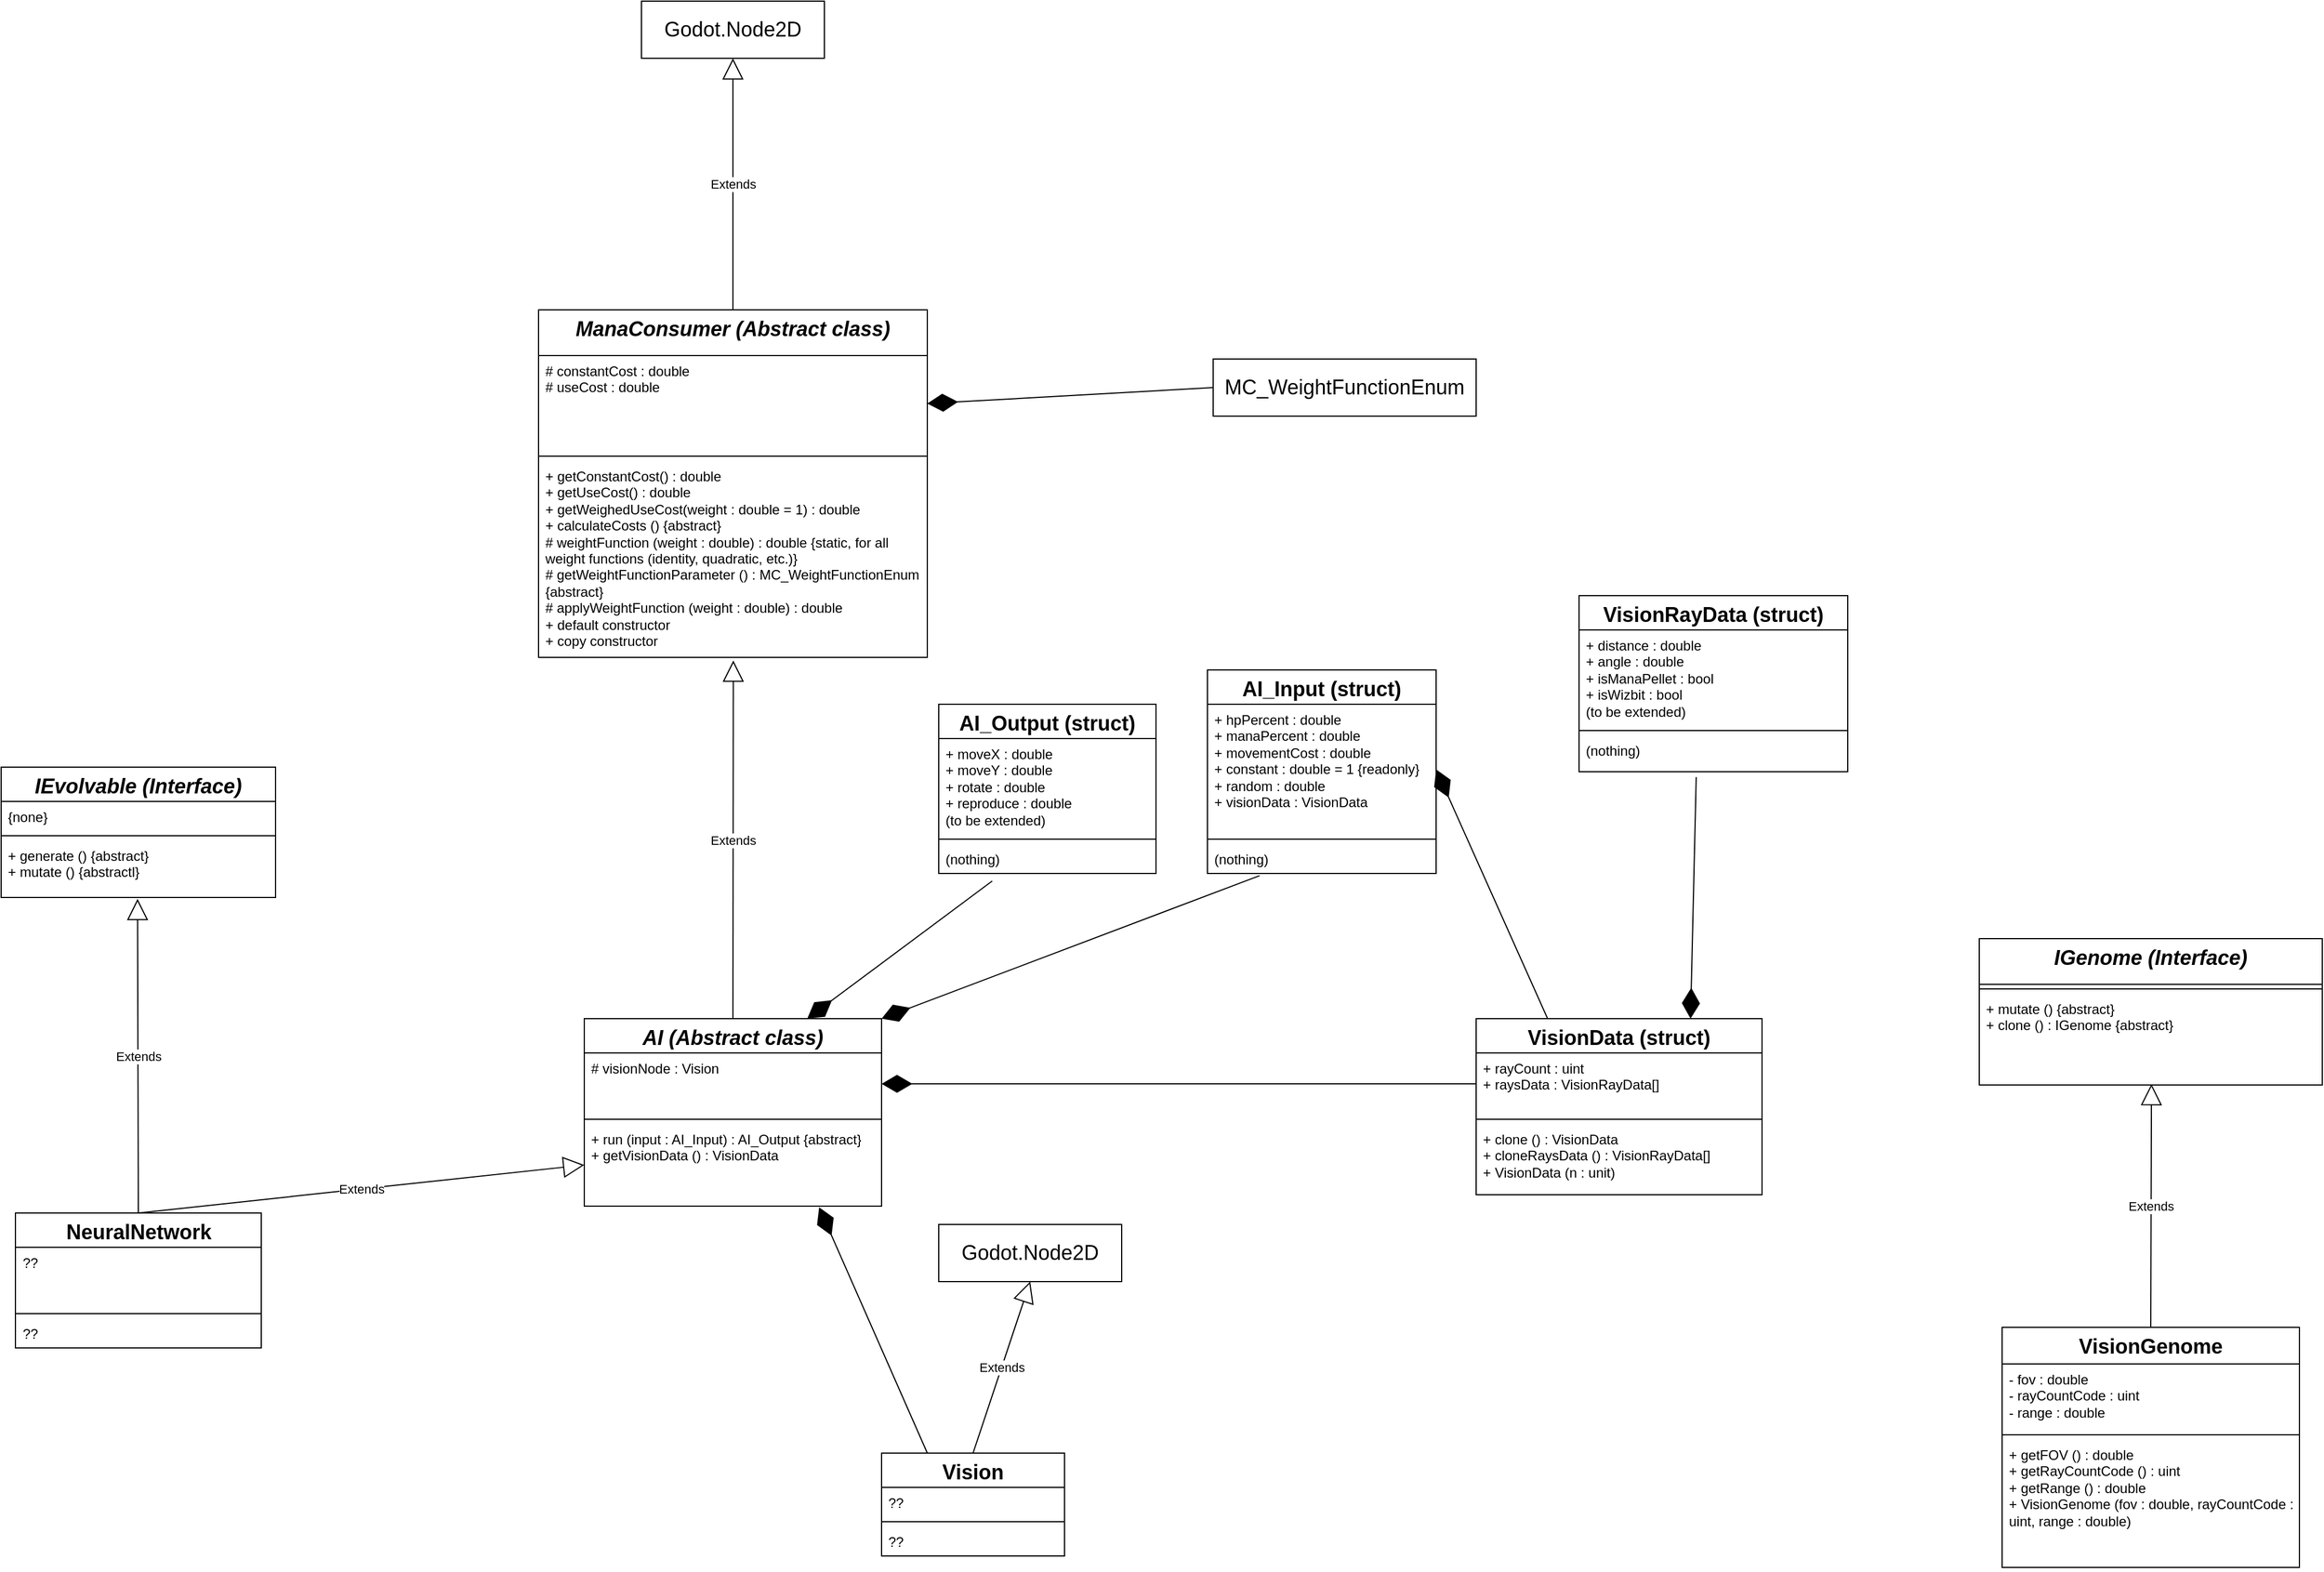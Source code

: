 <mxfile version="24.2.5" type="device">
  <diagram name="Page-1" id="7WFIXxiKZeKs0zez9FQ8">
    <mxGraphModel dx="1436" dy="844" grid="1" gridSize="10" guides="1" tooltips="1" connect="1" arrows="1" fold="1" page="1" pageScale="1" pageWidth="850" pageHeight="1100" math="0" shadow="0">
      <root>
        <mxCell id="0" />
        <mxCell id="1" parent="0" />
        <mxCell id="9O78wGGuVozdPFEIfdjM-1" value="&lt;i&gt;&lt;font style=&quot;font-size: 18px;&quot;&gt;IGenome (Interface)&lt;/font&gt;&lt;/i&gt;" style="swimlane;fontStyle=1;align=center;verticalAlign=top;childLayout=stackLayout;horizontal=1;startSize=40;horizontalStack=0;resizeParent=1;resizeParentMax=0;resizeLast=0;collapsible=1;marginBottom=0;whiteSpace=wrap;html=1;" parent="1" vertex="1">
          <mxGeometry x="1850" y="850" width="300" height="128" as="geometry" />
        </mxCell>
        <mxCell id="9O78wGGuVozdPFEIfdjM-2" value="" style="line;strokeWidth=1;fillColor=none;align=left;verticalAlign=middle;spacingTop=-1;spacingLeft=3;spacingRight=3;rotatable=0;labelPosition=right;points=[];portConstraint=eastwest;strokeColor=inherit;" parent="9O78wGGuVozdPFEIfdjM-1" vertex="1">
          <mxGeometry y="40" width="300" height="8" as="geometry" />
        </mxCell>
        <mxCell id="9O78wGGuVozdPFEIfdjM-3" value="&lt;div&gt;&lt;span style=&quot;background-color: initial;&quot;&gt;+ mutate () {abstract}&lt;/span&gt;&lt;br&gt;&lt;/div&gt;&lt;div&gt;&lt;span style=&quot;background-color: initial;&quot;&gt;+ clone () : IGenome {abstract}&lt;/span&gt;&lt;/div&gt;" style="text;strokeColor=none;fillColor=none;align=left;verticalAlign=top;spacingLeft=4;spacingRight=4;overflow=hidden;rotatable=0;points=[[0,0.5],[1,0.5]];portConstraint=eastwest;whiteSpace=wrap;html=1;" parent="9O78wGGuVozdPFEIfdjM-1" vertex="1">
          <mxGeometry y="48" width="300" height="80" as="geometry" />
        </mxCell>
        <mxCell id="9O78wGGuVozdPFEIfdjM-4" value="&lt;i&gt;&lt;font style=&quot;font-size: 18px;&quot;&gt;ManaConsumer (Abstract class)&lt;/font&gt;&lt;/i&gt;" style="swimlane;fontStyle=1;align=center;verticalAlign=top;childLayout=stackLayout;horizontal=1;startSize=40;horizontalStack=0;resizeParent=1;resizeParentMax=0;resizeLast=0;collapsible=1;marginBottom=0;whiteSpace=wrap;html=1;" parent="1" vertex="1">
          <mxGeometry x="590" y="300" width="340" height="304" as="geometry" />
        </mxCell>
        <mxCell id="9O78wGGuVozdPFEIfdjM-5" value="&lt;div&gt;# constantCost : double&lt;/div&gt;&lt;div&gt;# useCost : double&lt;/div&gt;" style="text;strokeColor=none;fillColor=none;align=left;verticalAlign=top;spacingLeft=4;spacingRight=4;overflow=hidden;rotatable=0;points=[[0,0.5],[1,0.5]];portConstraint=eastwest;whiteSpace=wrap;html=1;" parent="9O78wGGuVozdPFEIfdjM-4" vertex="1">
          <mxGeometry y="40" width="340" height="84" as="geometry" />
        </mxCell>
        <mxCell id="9O78wGGuVozdPFEIfdjM-6" value="" style="line;strokeWidth=1;fillColor=none;align=left;verticalAlign=middle;spacingTop=-1;spacingLeft=3;spacingRight=3;rotatable=0;labelPosition=right;points=[];portConstraint=eastwest;strokeColor=inherit;" parent="9O78wGGuVozdPFEIfdjM-4" vertex="1">
          <mxGeometry y="124" width="340" height="8" as="geometry" />
        </mxCell>
        <mxCell id="9O78wGGuVozdPFEIfdjM-7" value="+ getConstantCost() : double&lt;div&gt;+ getUseCost() : double&lt;br&gt;&lt;div&gt;+ getWeighedUseCost(weight : double = 1) : double&lt;/div&gt;&lt;div&gt;+ calculateCosts () {abstract}&lt;/div&gt;&lt;div&gt;# weightFunction (weight : double) : double {static, for all weight functions (identity, quadratic, etc.)}&lt;/div&gt;&lt;div&gt;# getWeightFunctionParameter () : MC_WeightFunctionEnum {abstract}&lt;/div&gt;&lt;div&gt;# applyWeightFunction (weight : double) : double&lt;/div&gt;&lt;div&gt;+ default constructor&lt;/div&gt;&lt;div&gt;+ copy constructor&lt;/div&gt;&lt;/div&gt;" style="text;strokeColor=none;fillColor=none;align=left;verticalAlign=top;spacingLeft=4;spacingRight=4;overflow=hidden;rotatable=0;points=[[0,0.5],[1,0.5]];portConstraint=eastwest;whiteSpace=wrap;html=1;" parent="9O78wGGuVozdPFEIfdjM-4" vertex="1">
          <mxGeometry y="132" width="340" height="172" as="geometry" />
        </mxCell>
        <mxCell id="9O78wGGuVozdPFEIfdjM-8" value="&lt;i&gt;&lt;font style=&quot;font-size: 18px;&quot;&gt;IEvolvable (Interface)&lt;/font&gt;&lt;/i&gt;" style="swimlane;fontStyle=1;align=center;verticalAlign=top;childLayout=stackLayout;horizontal=1;startSize=30;horizontalStack=0;resizeParent=1;resizeParentMax=0;resizeLast=0;collapsible=1;marginBottom=0;whiteSpace=wrap;html=1;" parent="1" vertex="1">
          <mxGeometry x="120" y="700" width="240" height="114" as="geometry" />
        </mxCell>
        <mxCell id="9O78wGGuVozdPFEIfdjM-9" value="{none}" style="text;strokeColor=none;fillColor=none;align=left;verticalAlign=top;spacingLeft=4;spacingRight=4;overflow=hidden;rotatable=0;points=[[0,0.5],[1,0.5]];portConstraint=eastwest;whiteSpace=wrap;html=1;" parent="9O78wGGuVozdPFEIfdjM-8" vertex="1">
          <mxGeometry y="30" width="240" height="26" as="geometry" />
        </mxCell>
        <mxCell id="9O78wGGuVozdPFEIfdjM-10" value="" style="line;strokeWidth=1;fillColor=none;align=left;verticalAlign=middle;spacingTop=-1;spacingLeft=3;spacingRight=3;rotatable=0;labelPosition=right;points=[];portConstraint=eastwest;strokeColor=inherit;" parent="9O78wGGuVozdPFEIfdjM-8" vertex="1">
          <mxGeometry y="56" width="240" height="8" as="geometry" />
        </mxCell>
        <mxCell id="9O78wGGuVozdPFEIfdjM-11" value="+ generate () {abstract}&lt;div&gt;+ mutate () {abstractl}&lt;/div&gt;" style="text;strokeColor=none;fillColor=none;align=left;verticalAlign=top;spacingLeft=4;spacingRight=4;overflow=hidden;rotatable=0;points=[[0,0.5],[1,0.5]];portConstraint=eastwest;whiteSpace=wrap;html=1;" parent="9O78wGGuVozdPFEIfdjM-8" vertex="1">
          <mxGeometry y="64" width="240" height="50" as="geometry" />
        </mxCell>
        <mxCell id="9O78wGGuVozdPFEIfdjM-12" value="&lt;font style=&quot;font-size: 18px;&quot;&gt;MC_WeightFunctionEnum&lt;/font&gt;" style="html=1;whiteSpace=wrap;" parent="1" vertex="1">
          <mxGeometry x="1180" y="343" width="230" height="50" as="geometry" />
        </mxCell>
        <mxCell id="9O78wGGuVozdPFEIfdjM-14" value="&lt;i&gt;&lt;font style=&quot;font-size: 18px;&quot;&gt;AI (Abstract class)&lt;/font&gt;&lt;/i&gt;" style="swimlane;fontStyle=1;align=center;verticalAlign=top;childLayout=stackLayout;horizontal=1;startSize=30;horizontalStack=0;resizeParent=1;resizeParentMax=0;resizeLast=0;collapsible=1;marginBottom=0;whiteSpace=wrap;html=1;" parent="1" vertex="1">
          <mxGeometry x="630" y="920" width="260" height="164" as="geometry" />
        </mxCell>
        <mxCell id="9O78wGGuVozdPFEIfdjM-15" value="&lt;div&gt;# visionNode : Vision&lt;/div&gt;" style="text;strokeColor=none;fillColor=none;align=left;verticalAlign=top;spacingLeft=4;spacingRight=4;overflow=hidden;rotatable=0;points=[[0,0.5],[1,0.5]];portConstraint=eastwest;whiteSpace=wrap;html=1;" parent="9O78wGGuVozdPFEIfdjM-14" vertex="1">
          <mxGeometry y="30" width="260" height="54" as="geometry" />
        </mxCell>
        <mxCell id="9O78wGGuVozdPFEIfdjM-16" value="" style="line;strokeWidth=1;fillColor=none;align=left;verticalAlign=middle;spacingTop=-1;spacingLeft=3;spacingRight=3;rotatable=0;labelPosition=right;points=[];portConstraint=eastwest;strokeColor=inherit;" parent="9O78wGGuVozdPFEIfdjM-14" vertex="1">
          <mxGeometry y="84" width="260" height="8" as="geometry" />
        </mxCell>
        <mxCell id="9O78wGGuVozdPFEIfdjM-17" value="+ run (input : AI_Input) : AI_Output {abstract}&lt;div&gt;+ getVisionData () : VisionData&lt;/div&gt;" style="text;strokeColor=none;fillColor=none;align=left;verticalAlign=top;spacingLeft=4;spacingRight=4;overflow=hidden;rotatable=0;points=[[0,0.5],[1,0.5]];portConstraint=eastwest;whiteSpace=wrap;html=1;" parent="9O78wGGuVozdPFEIfdjM-14" vertex="1">
          <mxGeometry y="92" width="260" height="72" as="geometry" />
        </mxCell>
        <mxCell id="9O78wGGuVozdPFEIfdjM-18" value="Extends" style="endArrow=block;endSize=16;endFill=0;html=1;rounded=0;exitX=0.5;exitY=0;exitDx=0;exitDy=0;entryX=0.501;entryY=1.016;entryDx=0;entryDy=0;entryPerimeter=0;" parent="1" source="9O78wGGuVozdPFEIfdjM-14" target="9O78wGGuVozdPFEIfdjM-7" edge="1">
          <mxGeometry width="160" relative="1" as="geometry">
            <mxPoint x="180" y="760" as="sourcePoint" />
            <mxPoint x="340" y="760" as="targetPoint" />
          </mxGeometry>
        </mxCell>
        <mxCell id="9O78wGGuVozdPFEIfdjM-19" value="Extends" style="endArrow=block;endSize=16;endFill=0;html=1;rounded=0;entryX=0.497;entryY=1.025;entryDx=0;entryDy=0;entryPerimeter=0;exitX=0.5;exitY=0;exitDx=0;exitDy=0;" parent="1" source="9O78wGGuVozdPFEIfdjM-22" target="9O78wGGuVozdPFEIfdjM-11" edge="1">
          <mxGeometry width="160" relative="1" as="geometry">
            <mxPoint x="260" y="740" as="sourcePoint" />
            <mxPoint x="190" y="630" as="targetPoint" />
          </mxGeometry>
        </mxCell>
        <mxCell id="9O78wGGuVozdPFEIfdjM-21" value="Extends" style="endArrow=block;endSize=16;endFill=0;html=1;rounded=0;exitX=0.5;exitY=0;exitDx=0;exitDy=0;entryX=0.5;entryY=1;entryDx=0;entryDy=0;" parent="1" source="9O78wGGuVozdPFEIfdjM-4" target="JWEfFdAkf09Q-wL82Dwv-13" edge="1">
          <mxGeometry width="160" relative="1" as="geometry">
            <mxPoint x="830" y="233" as="sourcePoint" />
            <mxPoint x="760" y="100" as="targetPoint" />
          </mxGeometry>
        </mxCell>
        <mxCell id="9O78wGGuVozdPFEIfdjM-22" value="&lt;font style=&quot;font-size: 18px;&quot;&gt;NeuralNetwork&lt;/font&gt;" style="swimlane;fontStyle=1;align=center;verticalAlign=top;childLayout=stackLayout;horizontal=1;startSize=30;horizontalStack=0;resizeParent=1;resizeParentMax=0;resizeLast=0;collapsible=1;marginBottom=0;whiteSpace=wrap;html=1;" parent="1" vertex="1">
          <mxGeometry x="132.5" y="1090" width="215" height="118" as="geometry" />
        </mxCell>
        <mxCell id="9O78wGGuVozdPFEIfdjM-23" value="&lt;div&gt;??&lt;/div&gt;" style="text;strokeColor=none;fillColor=none;align=left;verticalAlign=top;spacingLeft=4;spacingRight=4;overflow=hidden;rotatable=0;points=[[0,0.5],[1,0.5]];portConstraint=eastwest;whiteSpace=wrap;html=1;" parent="9O78wGGuVozdPFEIfdjM-22" vertex="1">
          <mxGeometry y="30" width="215" height="54" as="geometry" />
        </mxCell>
        <mxCell id="9O78wGGuVozdPFEIfdjM-24" value="" style="line;strokeWidth=1;fillColor=none;align=left;verticalAlign=middle;spacingTop=-1;spacingLeft=3;spacingRight=3;rotatable=0;labelPosition=right;points=[];portConstraint=eastwest;strokeColor=inherit;" parent="9O78wGGuVozdPFEIfdjM-22" vertex="1">
          <mxGeometry y="84" width="215" height="8" as="geometry" />
        </mxCell>
        <mxCell id="9O78wGGuVozdPFEIfdjM-25" value="??" style="text;strokeColor=none;fillColor=none;align=left;verticalAlign=top;spacingLeft=4;spacingRight=4;overflow=hidden;rotatable=0;points=[[0,0.5],[1,0.5]];portConstraint=eastwest;whiteSpace=wrap;html=1;" parent="9O78wGGuVozdPFEIfdjM-22" vertex="1">
          <mxGeometry y="92" width="215" height="26" as="geometry" />
        </mxCell>
        <mxCell id="9O78wGGuVozdPFEIfdjM-26" value="Extends" style="endArrow=block;endSize=16;endFill=0;html=1;rounded=0;entryX=0;entryY=0.5;entryDx=0;entryDy=0;exitX=0.5;exitY=0;exitDx=0;exitDy=0;" parent="1" source="9O78wGGuVozdPFEIfdjM-22" target="9O78wGGuVozdPFEIfdjM-17" edge="1">
          <mxGeometry width="160" relative="1" as="geometry">
            <mxPoint x="371" y="1125" as="sourcePoint" />
            <mxPoint x="370" y="296" as="targetPoint" />
          </mxGeometry>
        </mxCell>
        <mxCell id="9O78wGGuVozdPFEIfdjM-27" value="&lt;font style=&quot;font-size: 18px;&quot;&gt;VisionData (struct)&lt;/font&gt;" style="swimlane;fontStyle=1;align=center;verticalAlign=top;childLayout=stackLayout;horizontal=1;startSize=30;horizontalStack=0;resizeParent=1;resizeParentMax=0;resizeLast=0;collapsible=1;marginBottom=0;whiteSpace=wrap;html=1;" parent="1" vertex="1">
          <mxGeometry x="1410" y="920" width="250" height="154" as="geometry" />
        </mxCell>
        <mxCell id="9O78wGGuVozdPFEIfdjM-28" value="&lt;div&gt;+ rayCount : uint&lt;/div&gt;&lt;div&gt;+ raysData : VisionRayData[]&lt;/div&gt;" style="text;strokeColor=none;fillColor=none;align=left;verticalAlign=top;spacingLeft=4;spacingRight=4;overflow=hidden;rotatable=0;points=[[0,0.5],[1,0.5]];portConstraint=eastwest;whiteSpace=wrap;html=1;" parent="9O78wGGuVozdPFEIfdjM-27" vertex="1">
          <mxGeometry y="30" width="250" height="54" as="geometry" />
        </mxCell>
        <mxCell id="9O78wGGuVozdPFEIfdjM-29" value="" style="line;strokeWidth=1;fillColor=none;align=left;verticalAlign=middle;spacingTop=-1;spacingLeft=3;spacingRight=3;rotatable=0;labelPosition=right;points=[];portConstraint=eastwest;strokeColor=inherit;" parent="9O78wGGuVozdPFEIfdjM-27" vertex="1">
          <mxGeometry y="84" width="250" height="8" as="geometry" />
        </mxCell>
        <mxCell id="9O78wGGuVozdPFEIfdjM-30" value="+ clone () : VisionData&lt;div&gt;+ cloneRaysData () : VisionRayData[]&lt;/div&gt;&lt;div&gt;+ VisionData (n : unit)&lt;/div&gt;" style="text;strokeColor=none;fillColor=none;align=left;verticalAlign=top;spacingLeft=4;spacingRight=4;overflow=hidden;rotatable=0;points=[[0,0.5],[1,0.5]];portConstraint=eastwest;whiteSpace=wrap;html=1;" parent="9O78wGGuVozdPFEIfdjM-27" vertex="1">
          <mxGeometry y="92" width="250" height="62" as="geometry" />
        </mxCell>
        <mxCell id="9O78wGGuVozdPFEIfdjM-31" value="&lt;font style=&quot;font-size: 18px;&quot;&gt;VisionRay&lt;span style=&quot;background-color: initial;&quot;&gt;Data (struct)&lt;/span&gt;&lt;/font&gt;" style="swimlane;fontStyle=1;align=center;verticalAlign=top;childLayout=stackLayout;horizontal=1;startSize=30;horizontalStack=0;resizeParent=1;resizeParentMax=0;resizeLast=0;collapsible=1;marginBottom=0;whiteSpace=wrap;html=1;" parent="1" vertex="1">
          <mxGeometry x="1500" y="550" width="235" height="154" as="geometry" />
        </mxCell>
        <mxCell id="9O78wGGuVozdPFEIfdjM-32" value="+ distance : double&lt;div&gt;+ angle : double&lt;/div&gt;&lt;div&gt;+ isManaPellet : bool&lt;/div&gt;&lt;div&gt;+ isWizbit : bool&lt;/div&gt;&lt;div&gt;(to be extended)&lt;/div&gt;" style="text;strokeColor=none;fillColor=none;align=left;verticalAlign=top;spacingLeft=4;spacingRight=4;overflow=hidden;rotatable=0;points=[[0,0.5],[1,0.5]];portConstraint=eastwest;whiteSpace=wrap;html=1;" parent="9O78wGGuVozdPFEIfdjM-31" vertex="1">
          <mxGeometry y="30" width="235" height="84" as="geometry" />
        </mxCell>
        <mxCell id="9O78wGGuVozdPFEIfdjM-33" value="" style="line;strokeWidth=1;fillColor=none;align=left;verticalAlign=middle;spacingTop=-1;spacingLeft=3;spacingRight=3;rotatable=0;labelPosition=right;points=[];portConstraint=eastwest;strokeColor=inherit;" parent="9O78wGGuVozdPFEIfdjM-31" vertex="1">
          <mxGeometry y="114" width="235" height="8" as="geometry" />
        </mxCell>
        <mxCell id="9O78wGGuVozdPFEIfdjM-34" value="(nothing)" style="text;strokeColor=none;fillColor=none;align=left;verticalAlign=top;spacingLeft=4;spacingRight=4;overflow=hidden;rotatable=0;points=[[0,0.5],[1,0.5]];portConstraint=eastwest;whiteSpace=wrap;html=1;" parent="9O78wGGuVozdPFEIfdjM-31" vertex="1">
          <mxGeometry y="122" width="235" height="32" as="geometry" />
        </mxCell>
        <mxCell id="9O78wGGuVozdPFEIfdjM-36" value="" style="endArrow=diamondThin;endFill=1;endSize=24;html=1;rounded=0;exitX=0.436;exitY=1.15;exitDx=0;exitDy=0;entryX=0.75;entryY=0;entryDx=0;entryDy=0;exitPerimeter=0;" parent="1" source="9O78wGGuVozdPFEIfdjM-34" target="9O78wGGuVozdPFEIfdjM-27" edge="1">
          <mxGeometry width="160" relative="1" as="geometry">
            <mxPoint x="1655" y="550" as="sourcePoint" />
            <mxPoint x="1565" y="550" as="targetPoint" />
          </mxGeometry>
        </mxCell>
        <mxCell id="9O78wGGuVozdPFEIfdjM-37" value="&lt;font style=&quot;font-size: 18px;&quot;&gt;AI_Input (struct)&lt;/font&gt;" style="swimlane;fontStyle=1;align=center;verticalAlign=top;childLayout=stackLayout;horizontal=1;startSize=30;horizontalStack=0;resizeParent=1;resizeParentMax=0;resizeLast=0;collapsible=1;marginBottom=0;whiteSpace=wrap;html=1;" parent="1" vertex="1">
          <mxGeometry x="1175" y="615" width="200" height="178" as="geometry" />
        </mxCell>
        <mxCell id="9O78wGGuVozdPFEIfdjM-38" value="+ hpPercent : double&lt;div&gt;+ manaPercent : double&lt;/div&gt;&lt;div&gt;+ movementCost : double&lt;/div&gt;&lt;div&gt;+ constant : double = 1 {readonly}&lt;/div&gt;&lt;div&gt;+ random : double&lt;/div&gt;&lt;div&gt;+ visionData : VisionData&lt;/div&gt;" style="text;strokeColor=none;fillColor=none;align=left;verticalAlign=top;spacingLeft=4;spacingRight=4;overflow=hidden;rotatable=0;points=[[0,0.5],[1,0.5]];portConstraint=eastwest;whiteSpace=wrap;html=1;" parent="9O78wGGuVozdPFEIfdjM-37" vertex="1">
          <mxGeometry y="30" width="200" height="114" as="geometry" />
        </mxCell>
        <mxCell id="9O78wGGuVozdPFEIfdjM-39" value="" style="line;strokeWidth=1;fillColor=none;align=left;verticalAlign=middle;spacingTop=-1;spacingLeft=3;spacingRight=3;rotatable=0;labelPosition=right;points=[];portConstraint=eastwest;strokeColor=inherit;" parent="9O78wGGuVozdPFEIfdjM-37" vertex="1">
          <mxGeometry y="144" width="200" height="8" as="geometry" />
        </mxCell>
        <mxCell id="9O78wGGuVozdPFEIfdjM-40" value="(nothing)" style="text;strokeColor=none;fillColor=none;align=left;verticalAlign=top;spacingLeft=4;spacingRight=4;overflow=hidden;rotatable=0;points=[[0,0.5],[1,0.5]];portConstraint=eastwest;whiteSpace=wrap;html=1;" parent="9O78wGGuVozdPFEIfdjM-37" vertex="1">
          <mxGeometry y="152" width="200" height="26" as="geometry" />
        </mxCell>
        <mxCell id="9O78wGGuVozdPFEIfdjM-42" value="" style="endArrow=diamondThin;endFill=1;endSize=24;html=1;rounded=0;exitX=0.228;exitY=1.075;exitDx=0;exitDy=0;entryX=1;entryY=0;entryDx=0;entryDy=0;exitPerimeter=0;" parent="1" source="9O78wGGuVozdPFEIfdjM-40" target="9O78wGGuVozdPFEIfdjM-14" edge="1">
          <mxGeometry width="160" relative="1" as="geometry">
            <mxPoint x="980" y="750" as="sourcePoint" />
            <mxPoint x="980" y="906" as="targetPoint" />
          </mxGeometry>
        </mxCell>
        <mxCell id="9O78wGGuVozdPFEIfdjM-43" value="" style="endArrow=diamondThin;endFill=1;endSize=24;html=1;rounded=0;exitX=0;exitY=0.5;exitDx=0;exitDy=0;entryX=1;entryY=0.5;entryDx=0;entryDy=0;" parent="1" source="9O78wGGuVozdPFEIfdjM-12" target="9O78wGGuVozdPFEIfdjM-5" edge="1">
          <mxGeometry width="160" relative="1" as="geometry">
            <mxPoint x="1050" y="544" as="sourcePoint" />
            <mxPoint x="1050" y="700" as="targetPoint" />
          </mxGeometry>
        </mxCell>
        <mxCell id="9O78wGGuVozdPFEIfdjM-44" value="&lt;font style=&quot;font-size: 18px;&quot;&gt;AI_Output (struct)&lt;/font&gt;" style="swimlane;fontStyle=1;align=center;verticalAlign=top;childLayout=stackLayout;horizontal=1;startSize=30;horizontalStack=0;resizeParent=1;resizeParentMax=0;resizeLast=0;collapsible=1;marginBottom=0;whiteSpace=wrap;html=1;" parent="1" vertex="1">
          <mxGeometry x="940" y="645" width="190" height="148" as="geometry" />
        </mxCell>
        <mxCell id="9O78wGGuVozdPFEIfdjM-45" value="+ moveX : double&lt;div&gt;+ moveY : double&lt;/div&gt;&lt;div&gt;+ rotate : double&lt;/div&gt;&lt;div&gt;+ reproduce : double&lt;/div&gt;&lt;div&gt;(to be extended)&lt;/div&gt;" style="text;strokeColor=none;fillColor=none;align=left;verticalAlign=top;spacingLeft=4;spacingRight=4;overflow=hidden;rotatable=0;points=[[0,0.5],[1,0.5]];portConstraint=eastwest;whiteSpace=wrap;html=1;" parent="9O78wGGuVozdPFEIfdjM-44" vertex="1">
          <mxGeometry y="30" width="190" height="84" as="geometry" />
        </mxCell>
        <mxCell id="9O78wGGuVozdPFEIfdjM-46" value="" style="line;strokeWidth=1;fillColor=none;align=left;verticalAlign=middle;spacingTop=-1;spacingLeft=3;spacingRight=3;rotatable=0;labelPosition=right;points=[];portConstraint=eastwest;strokeColor=inherit;" parent="9O78wGGuVozdPFEIfdjM-44" vertex="1">
          <mxGeometry y="114" width="190" height="8" as="geometry" />
        </mxCell>
        <mxCell id="9O78wGGuVozdPFEIfdjM-47" value="(nothing)" style="text;strokeColor=none;fillColor=none;align=left;verticalAlign=top;spacingLeft=4;spacingRight=4;overflow=hidden;rotatable=0;points=[[0,0.5],[1,0.5]];portConstraint=eastwest;whiteSpace=wrap;html=1;" parent="9O78wGGuVozdPFEIfdjM-44" vertex="1">
          <mxGeometry y="122" width="190" height="26" as="geometry" />
        </mxCell>
        <mxCell id="9O78wGGuVozdPFEIfdjM-48" value="" style="endArrow=diamondThin;endFill=1;endSize=24;html=1;rounded=0;exitX=0.246;exitY=1.256;exitDx=0;exitDy=0;entryX=0.75;entryY=0;entryDx=0;entryDy=0;exitPerimeter=0;" parent="1" source="9O78wGGuVozdPFEIfdjM-47" target="9O78wGGuVozdPFEIfdjM-14" edge="1">
          <mxGeometry width="160" relative="1" as="geometry">
            <mxPoint x="1252" y="1036" as="sourcePoint" />
            <mxPoint x="1030" y="910" as="targetPoint" />
            <Array as="points" />
          </mxGeometry>
        </mxCell>
        <mxCell id="9O78wGGuVozdPFEIfdjM-50" value="&lt;font style=&quot;font-size: 18px;&quot;&gt;Vision&lt;/font&gt;" style="swimlane;fontStyle=1;align=center;verticalAlign=top;childLayout=stackLayout;horizontal=1;startSize=30;horizontalStack=0;resizeParent=1;resizeParentMax=0;resizeLast=0;collapsible=1;marginBottom=0;whiteSpace=wrap;html=1;" parent="1" vertex="1">
          <mxGeometry x="890" y="1300" width="160" height="90" as="geometry" />
        </mxCell>
        <mxCell id="9O78wGGuVozdPFEIfdjM-51" value="??" style="text;strokeColor=none;fillColor=none;align=left;verticalAlign=top;spacingLeft=4;spacingRight=4;overflow=hidden;rotatable=0;points=[[0,0.5],[1,0.5]];portConstraint=eastwest;whiteSpace=wrap;html=1;" parent="9O78wGGuVozdPFEIfdjM-50" vertex="1">
          <mxGeometry y="30" width="160" height="26" as="geometry" />
        </mxCell>
        <mxCell id="9O78wGGuVozdPFEIfdjM-52" value="" style="line;strokeWidth=1;fillColor=none;align=left;verticalAlign=middle;spacingTop=-1;spacingLeft=3;spacingRight=3;rotatable=0;labelPosition=right;points=[];portConstraint=eastwest;strokeColor=inherit;" parent="9O78wGGuVozdPFEIfdjM-50" vertex="1">
          <mxGeometry y="56" width="160" height="8" as="geometry" />
        </mxCell>
        <mxCell id="9O78wGGuVozdPFEIfdjM-53" value="??" style="text;strokeColor=none;fillColor=none;align=left;verticalAlign=top;spacingLeft=4;spacingRight=4;overflow=hidden;rotatable=0;points=[[0,0.5],[1,0.5]];portConstraint=eastwest;whiteSpace=wrap;html=1;" parent="9O78wGGuVozdPFEIfdjM-50" vertex="1">
          <mxGeometry y="64" width="160" height="26" as="geometry" />
        </mxCell>
        <mxCell id="9O78wGGuVozdPFEIfdjM-55" value="&lt;font style=&quot;font-size: 18px;&quot;&gt;Godot.Node2D&lt;/font&gt;" style="html=1;whiteSpace=wrap;" parent="1" vertex="1">
          <mxGeometry x="940" y="1100" width="160" height="50" as="geometry" />
        </mxCell>
        <mxCell id="9O78wGGuVozdPFEIfdjM-56" value="Extends" style="endArrow=block;endSize=16;endFill=0;html=1;rounded=0;entryX=0.5;entryY=1;entryDx=0;entryDy=0;exitX=0.5;exitY=0;exitDx=0;exitDy=0;" parent="1" target="9O78wGGuVozdPFEIfdjM-55" edge="1" source="9O78wGGuVozdPFEIfdjM-50">
          <mxGeometry width="160" relative="1" as="geometry">
            <mxPoint x="1370" y="1210" as="sourcePoint" />
            <mxPoint x="1420" y="670" as="targetPoint" />
          </mxGeometry>
        </mxCell>
        <mxCell id="9O78wGGuVozdPFEIfdjM-57" value="" style="endArrow=diamondThin;endFill=1;endSize=24;html=1;rounded=0;exitX=0.25;exitY=0;exitDx=0;exitDy=0;entryX=0.79;entryY=1.014;entryDx=0;entryDy=0;entryPerimeter=0;" parent="1" source="9O78wGGuVozdPFEIfdjM-50" target="9O78wGGuVozdPFEIfdjM-17" edge="1">
          <mxGeometry width="160" relative="1" as="geometry">
            <mxPoint x="1015" y="1146.29" as="sourcePoint" />
            <mxPoint x="892" y="1146.29" as="targetPoint" />
            <Array as="points" />
          </mxGeometry>
        </mxCell>
        <mxCell id="JWEfFdAkf09Q-wL82Dwv-1" value="&lt;font style=&quot;font-size: 18px;&quot;&gt;VisionGenome&lt;/font&gt;" style="swimlane;fontStyle=1;align=center;verticalAlign=top;childLayout=stackLayout;horizontal=1;startSize=32;horizontalStack=0;resizeParent=1;resizeParentMax=0;resizeLast=0;collapsible=1;marginBottom=0;whiteSpace=wrap;html=1;" vertex="1" parent="1">
          <mxGeometry x="1870" y="1190" width="260" height="210" as="geometry" />
        </mxCell>
        <mxCell id="JWEfFdAkf09Q-wL82Dwv-2" value="- fov : double&lt;div&gt;- rayCountCode : uint&lt;/div&gt;&lt;div&gt;- range : double&lt;/div&gt;" style="text;strokeColor=none;fillColor=none;align=left;verticalAlign=top;spacingLeft=4;spacingRight=4;overflow=hidden;rotatable=0;points=[[0,0.5],[1,0.5]];portConstraint=eastwest;whiteSpace=wrap;html=1;" vertex="1" parent="JWEfFdAkf09Q-wL82Dwv-1">
          <mxGeometry y="32" width="260" height="58" as="geometry" />
        </mxCell>
        <mxCell id="JWEfFdAkf09Q-wL82Dwv-3" value="" style="line;strokeWidth=1;fillColor=none;align=left;verticalAlign=middle;spacingTop=-1;spacingLeft=3;spacingRight=3;rotatable=0;labelPosition=right;points=[];portConstraint=eastwest;strokeColor=inherit;" vertex="1" parent="JWEfFdAkf09Q-wL82Dwv-1">
          <mxGeometry y="90" width="260" height="8" as="geometry" />
        </mxCell>
        <mxCell id="JWEfFdAkf09Q-wL82Dwv-4" value="+ getFOV () : double&lt;div&gt;+ getRayCountCode () : uint&lt;/div&gt;&lt;div&gt;+ getRange () : double&lt;/div&gt;&lt;div&gt;+ VisionGenome (fov : double, rayCountCode : uint, range : double)&lt;/div&gt;" style="text;strokeColor=none;fillColor=none;align=left;verticalAlign=top;spacingLeft=4;spacingRight=4;overflow=hidden;rotatable=0;points=[[0,0.5],[1,0.5]];portConstraint=eastwest;whiteSpace=wrap;html=1;" vertex="1" parent="JWEfFdAkf09Q-wL82Dwv-1">
          <mxGeometry y="98" width="260" height="112" as="geometry" />
        </mxCell>
        <mxCell id="JWEfFdAkf09Q-wL82Dwv-5" value="Extends" style="endArrow=block;endSize=16;endFill=0;html=1;rounded=0;entryX=0.502;entryY=0.99;entryDx=0;entryDy=0;exitX=0.5;exitY=0;exitDx=0;exitDy=0;entryPerimeter=0;" edge="1" parent="1" source="JWEfFdAkf09Q-wL82Dwv-1" target="9O78wGGuVozdPFEIfdjM-3">
          <mxGeometry width="160" relative="1" as="geometry">
            <mxPoint x="1775" y="1180" as="sourcePoint" />
            <mxPoint x="1800" y="1030" as="targetPoint" />
          </mxGeometry>
        </mxCell>
        <mxCell id="JWEfFdAkf09Q-wL82Dwv-11" value="" style="endArrow=diamondThin;endFill=1;endSize=24;html=1;rounded=0;exitX=0.25;exitY=0;exitDx=0;exitDy=0;entryX=1;entryY=0.5;entryDx=0;entryDy=0;" edge="1" parent="1" source="9O78wGGuVozdPFEIfdjM-27" target="9O78wGGuVozdPFEIfdjM-38">
          <mxGeometry width="160" relative="1" as="geometry">
            <mxPoint x="1231" y="805" as="sourcePoint" />
            <mxPoint x="900" y="987" as="targetPoint" />
          </mxGeometry>
        </mxCell>
        <mxCell id="JWEfFdAkf09Q-wL82Dwv-12" value="" style="endArrow=diamondThin;endFill=1;endSize=24;html=1;rounded=0;exitX=0;exitY=0.5;exitDx=0;exitDy=0;entryX=1;entryY=0.5;entryDx=0;entryDy=0;" edge="1" parent="1" source="9O78wGGuVozdPFEIfdjM-28" target="9O78wGGuVozdPFEIfdjM-15">
          <mxGeometry width="160" relative="1" as="geometry">
            <mxPoint x="1258" y="1090" as="sourcePoint" />
            <mxPoint x="1130" y="968" as="targetPoint" />
          </mxGeometry>
        </mxCell>
        <mxCell id="JWEfFdAkf09Q-wL82Dwv-13" value="&lt;font style=&quot;font-size: 18px;&quot;&gt;Godot.Node2D&lt;/font&gt;" style="html=1;whiteSpace=wrap;" vertex="1" parent="1">
          <mxGeometry x="680" y="30" width="160" height="50" as="geometry" />
        </mxCell>
      </root>
    </mxGraphModel>
  </diagram>
</mxfile>
